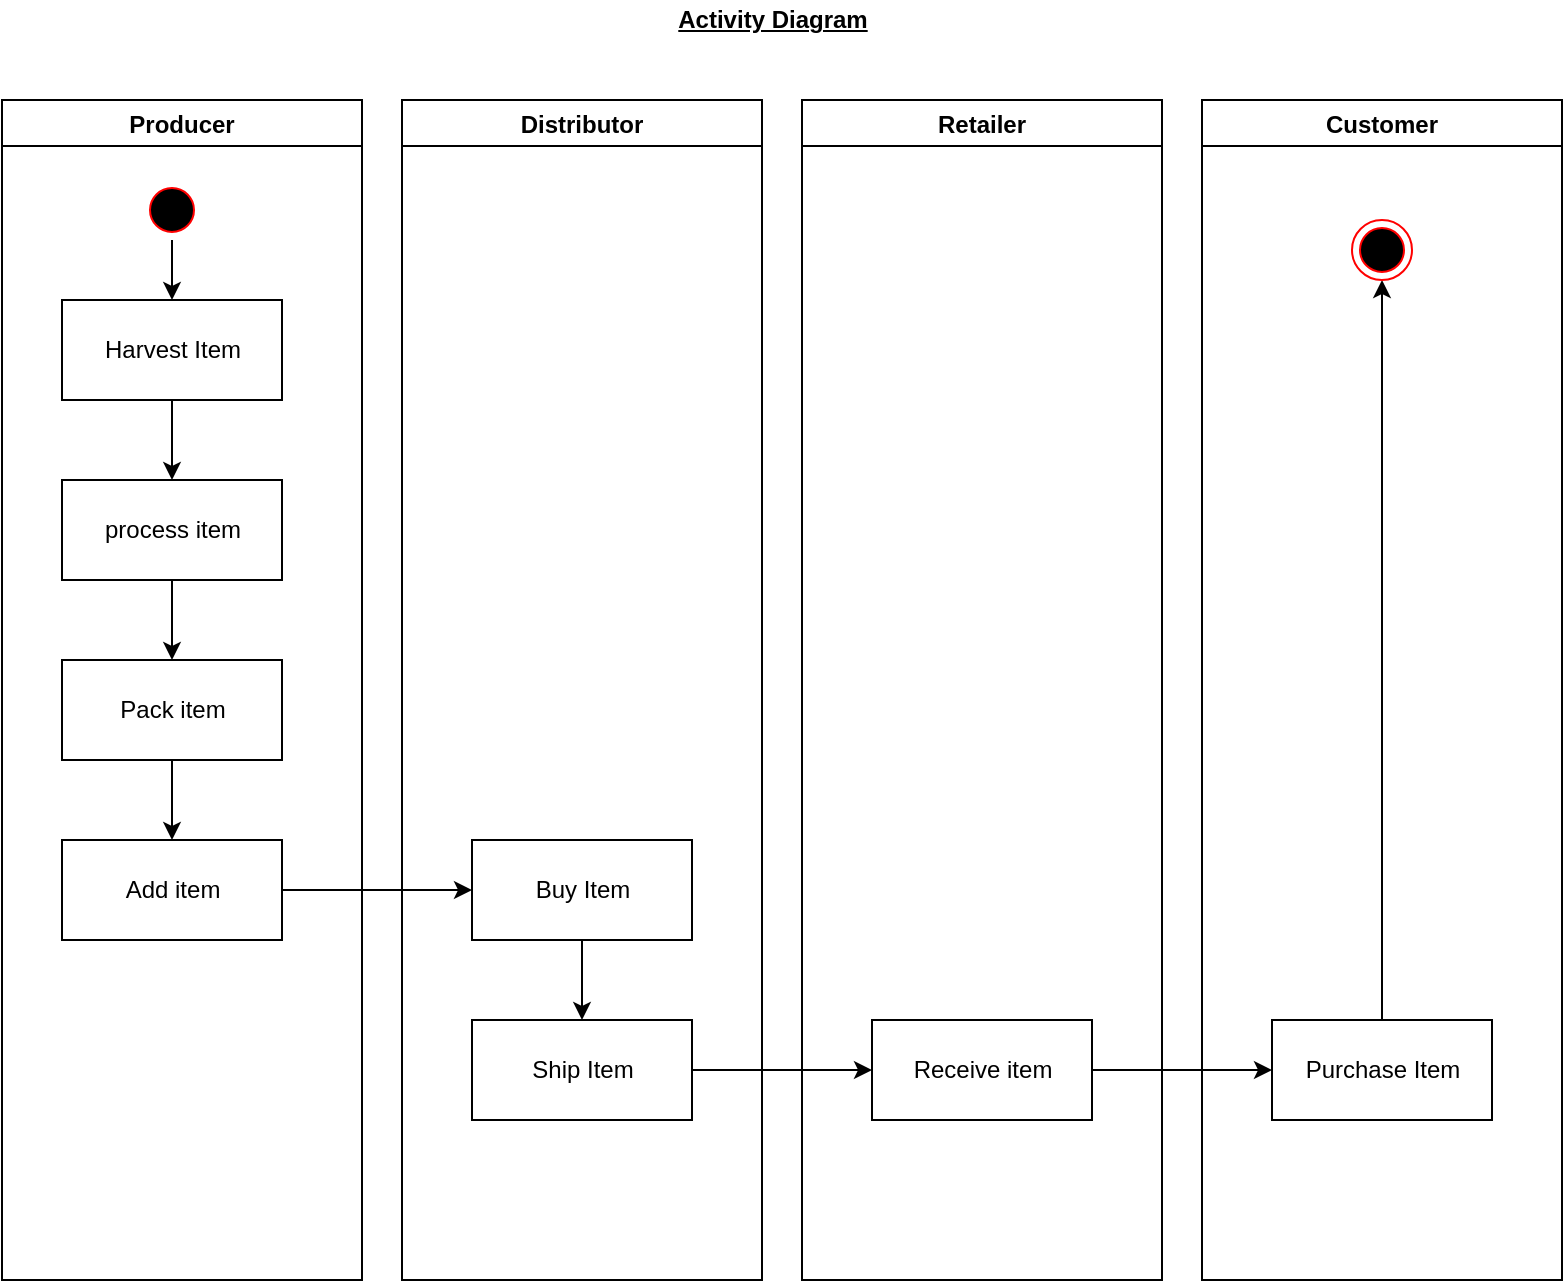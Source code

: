 <mxfile version="12.9.3" type="device"><diagram id="2RuvL6R8EbnpNXZbHPkx" name="Page-1"><mxGraphModel dx="1102" dy="853" grid="1" gridSize="10" guides="1" tooltips="1" connect="1" arrows="1" fold="1" page="1" pageScale="1" pageWidth="850" pageHeight="1100" math="0" shadow="0"><root><mxCell id="0"/><mxCell id="1" parent="0"/><mxCell id="lq7Q54cqMaiWqbgeIXFB-3" value="Producer" style="swimlane;" parent="1" vertex="1"><mxGeometry x="40" y="60" width="180" height="590" as="geometry"/></mxCell><mxCell id="b-IGaqgHcRVWqBBtvrwF-13" style="edgeStyle=orthogonalEdgeStyle;rounded=0;orthogonalLoop=1;jettySize=auto;html=1;entryX=0.5;entryY=0;entryDx=0;entryDy=0;" parent="lq7Q54cqMaiWqbgeIXFB-3" source="lq7Q54cqMaiWqbgeIXFB-7" target="lq7Q54cqMaiWqbgeIXFB-11" edge="1"><mxGeometry relative="1" as="geometry"/></mxCell><mxCell id="lq7Q54cqMaiWqbgeIXFB-7" value="" style="ellipse;html=1;shape=startState;fillColor=#000000;strokeColor=#ff0000;" parent="lq7Q54cqMaiWqbgeIXFB-3" vertex="1"><mxGeometry x="70" y="40" width="30" height="30" as="geometry"/></mxCell><mxCell id="b-IGaqgHcRVWqBBtvrwF-14" style="edgeStyle=orthogonalEdgeStyle;rounded=0;orthogonalLoop=1;jettySize=auto;html=1;" parent="lq7Q54cqMaiWqbgeIXFB-3" source="lq7Q54cqMaiWqbgeIXFB-11" target="lq7Q54cqMaiWqbgeIXFB-13" edge="1"><mxGeometry relative="1" as="geometry"/></mxCell><mxCell id="lq7Q54cqMaiWqbgeIXFB-11" value="Harvest Item" style="html=1;" parent="lq7Q54cqMaiWqbgeIXFB-3" vertex="1"><mxGeometry x="30" y="100" width="110" height="50" as="geometry"/></mxCell><mxCell id="b-IGaqgHcRVWqBBtvrwF-15" style="edgeStyle=orthogonalEdgeStyle;rounded=0;orthogonalLoop=1;jettySize=auto;html=1;entryX=0.5;entryY=0;entryDx=0;entryDy=0;" parent="lq7Q54cqMaiWqbgeIXFB-3" source="lq7Q54cqMaiWqbgeIXFB-13" target="b-IGaqgHcRVWqBBtvrwF-4" edge="1"><mxGeometry relative="1" as="geometry"/></mxCell><mxCell id="lq7Q54cqMaiWqbgeIXFB-13" value="process item&lt;br&gt;" style="html=1;" parent="lq7Q54cqMaiWqbgeIXFB-3" vertex="1"><mxGeometry x="30" y="190" width="110" height="50" as="geometry"/></mxCell><mxCell id="lq7Q54cqMaiWqbgeIXFB-14" value="Add item" style="html=1;" parent="lq7Q54cqMaiWqbgeIXFB-3" vertex="1"><mxGeometry x="30" y="370" width="110" height="50" as="geometry"/></mxCell><mxCell id="b-IGaqgHcRVWqBBtvrwF-16" style="edgeStyle=orthogonalEdgeStyle;rounded=0;orthogonalLoop=1;jettySize=auto;html=1;entryX=0.5;entryY=0;entryDx=0;entryDy=0;" parent="lq7Q54cqMaiWqbgeIXFB-3" source="b-IGaqgHcRVWqBBtvrwF-4" target="lq7Q54cqMaiWqbgeIXFB-14" edge="1"><mxGeometry relative="1" as="geometry"/></mxCell><mxCell id="b-IGaqgHcRVWqBBtvrwF-4" value="Pack item" style="html=1;" parent="lq7Q54cqMaiWqbgeIXFB-3" vertex="1"><mxGeometry x="30" y="280" width="110" height="50" as="geometry"/></mxCell><mxCell id="lq7Q54cqMaiWqbgeIXFB-5" value="Retailer" style="swimlane;startSize=23;" parent="1" vertex="1"><mxGeometry x="440" y="60" width="180" height="590" as="geometry"/></mxCell><mxCell id="lq7Q54cqMaiWqbgeIXFB-25" value="Receive item" style="html=1;" parent="lq7Q54cqMaiWqbgeIXFB-5" vertex="1"><mxGeometry x="35" y="460" width="110" height="50" as="geometry"/></mxCell><mxCell id="lq7Q54cqMaiWqbgeIXFB-9" value="Distributor" style="swimlane;startSize=23;" parent="1" vertex="1"><mxGeometry x="240" y="60" width="180" height="590" as="geometry"/></mxCell><mxCell id="b-IGaqgHcRVWqBBtvrwF-18" style="edgeStyle=orthogonalEdgeStyle;rounded=0;orthogonalLoop=1;jettySize=auto;html=1;entryX=0.5;entryY=0;entryDx=0;entryDy=0;" parent="lq7Q54cqMaiWqbgeIXFB-9" source="lq7Q54cqMaiWqbgeIXFB-16" target="b-IGaqgHcRVWqBBtvrwF-8" edge="1"><mxGeometry relative="1" as="geometry"/></mxCell><mxCell id="lq7Q54cqMaiWqbgeIXFB-16" value="Buy Item" style="html=1;" parent="lq7Q54cqMaiWqbgeIXFB-9" vertex="1"><mxGeometry x="35" y="370" width="110" height="50" as="geometry"/></mxCell><mxCell id="b-IGaqgHcRVWqBBtvrwF-8" value="Ship Item" style="html=1;" parent="lq7Q54cqMaiWqbgeIXFB-9" vertex="1"><mxGeometry x="35" y="460" width="110" height="50" as="geometry"/></mxCell><mxCell id="b-IGaqgHcRVWqBBtvrwF-3" value="Customer" style="swimlane;startSize=23;" parent="1" vertex="1"><mxGeometry x="640" y="60" width="180" height="590" as="geometry"/></mxCell><mxCell id="b-IGaqgHcRVWqBBtvrwF-21" style="edgeStyle=orthogonalEdgeStyle;rounded=0;orthogonalLoop=1;jettySize=auto;html=1;entryX=0.5;entryY=1;entryDx=0;entryDy=0;" parent="b-IGaqgHcRVWqBBtvrwF-3" source="lq7Q54cqMaiWqbgeIXFB-17" target="lq7Q54cqMaiWqbgeIXFB-6" edge="1"><mxGeometry relative="1" as="geometry"/></mxCell><mxCell id="lq7Q54cqMaiWqbgeIXFB-17" value="Purchase Item" style="html=1;" parent="b-IGaqgHcRVWqBBtvrwF-3" vertex="1"><mxGeometry x="35" y="460" width="110" height="50" as="geometry"/></mxCell><mxCell id="b-IGaqgHcRVWqBBtvrwF-12" style="edgeStyle=orthogonalEdgeStyle;rounded=0;orthogonalLoop=1;jettySize=auto;html=1;exitX=0.5;exitY=1;exitDx=0;exitDy=0;" parent="b-IGaqgHcRVWqBBtvrwF-3" source="lq7Q54cqMaiWqbgeIXFB-17" target="lq7Q54cqMaiWqbgeIXFB-17" edge="1"><mxGeometry relative="1" as="geometry"/></mxCell><mxCell id="lq7Q54cqMaiWqbgeIXFB-6" value="" style="ellipse;html=1;shape=endState;fillColor=#000000;strokeColor=#ff0000;" parent="b-IGaqgHcRVWqBBtvrwF-3" vertex="1"><mxGeometry x="75" y="60" width="30" height="30" as="geometry"/></mxCell><mxCell id="b-IGaqgHcRVWqBBtvrwF-17" style="edgeStyle=orthogonalEdgeStyle;rounded=0;orthogonalLoop=1;jettySize=auto;html=1;entryX=0;entryY=0.5;entryDx=0;entryDy=0;" parent="1" source="lq7Q54cqMaiWqbgeIXFB-14" target="lq7Q54cqMaiWqbgeIXFB-16" edge="1"><mxGeometry relative="1" as="geometry"/></mxCell><mxCell id="b-IGaqgHcRVWqBBtvrwF-19" style="edgeStyle=orthogonalEdgeStyle;rounded=0;orthogonalLoop=1;jettySize=auto;html=1;entryX=0;entryY=0.5;entryDx=0;entryDy=0;" parent="1" source="b-IGaqgHcRVWqBBtvrwF-8" target="lq7Q54cqMaiWqbgeIXFB-25" edge="1"><mxGeometry relative="1" as="geometry"/></mxCell><mxCell id="b-IGaqgHcRVWqBBtvrwF-20" style="edgeStyle=orthogonalEdgeStyle;rounded=0;orthogonalLoop=1;jettySize=auto;html=1;entryX=0;entryY=0.5;entryDx=0;entryDy=0;" parent="1" source="lq7Q54cqMaiWqbgeIXFB-25" target="lq7Q54cqMaiWqbgeIXFB-17" edge="1"><mxGeometry relative="1" as="geometry"/></mxCell><mxCell id="b-IGaqgHcRVWqBBtvrwF-22" value="Activity Diagram" style="text;html=1;strokeColor=none;fillColor=none;align=center;verticalAlign=middle;whiteSpace=wrap;rounded=0;fontStyle=5" parent="1" vertex="1"><mxGeometry x="364" y="10" width="123" height="20" as="geometry"/></mxCell></root></mxGraphModel></diagram></mxfile>